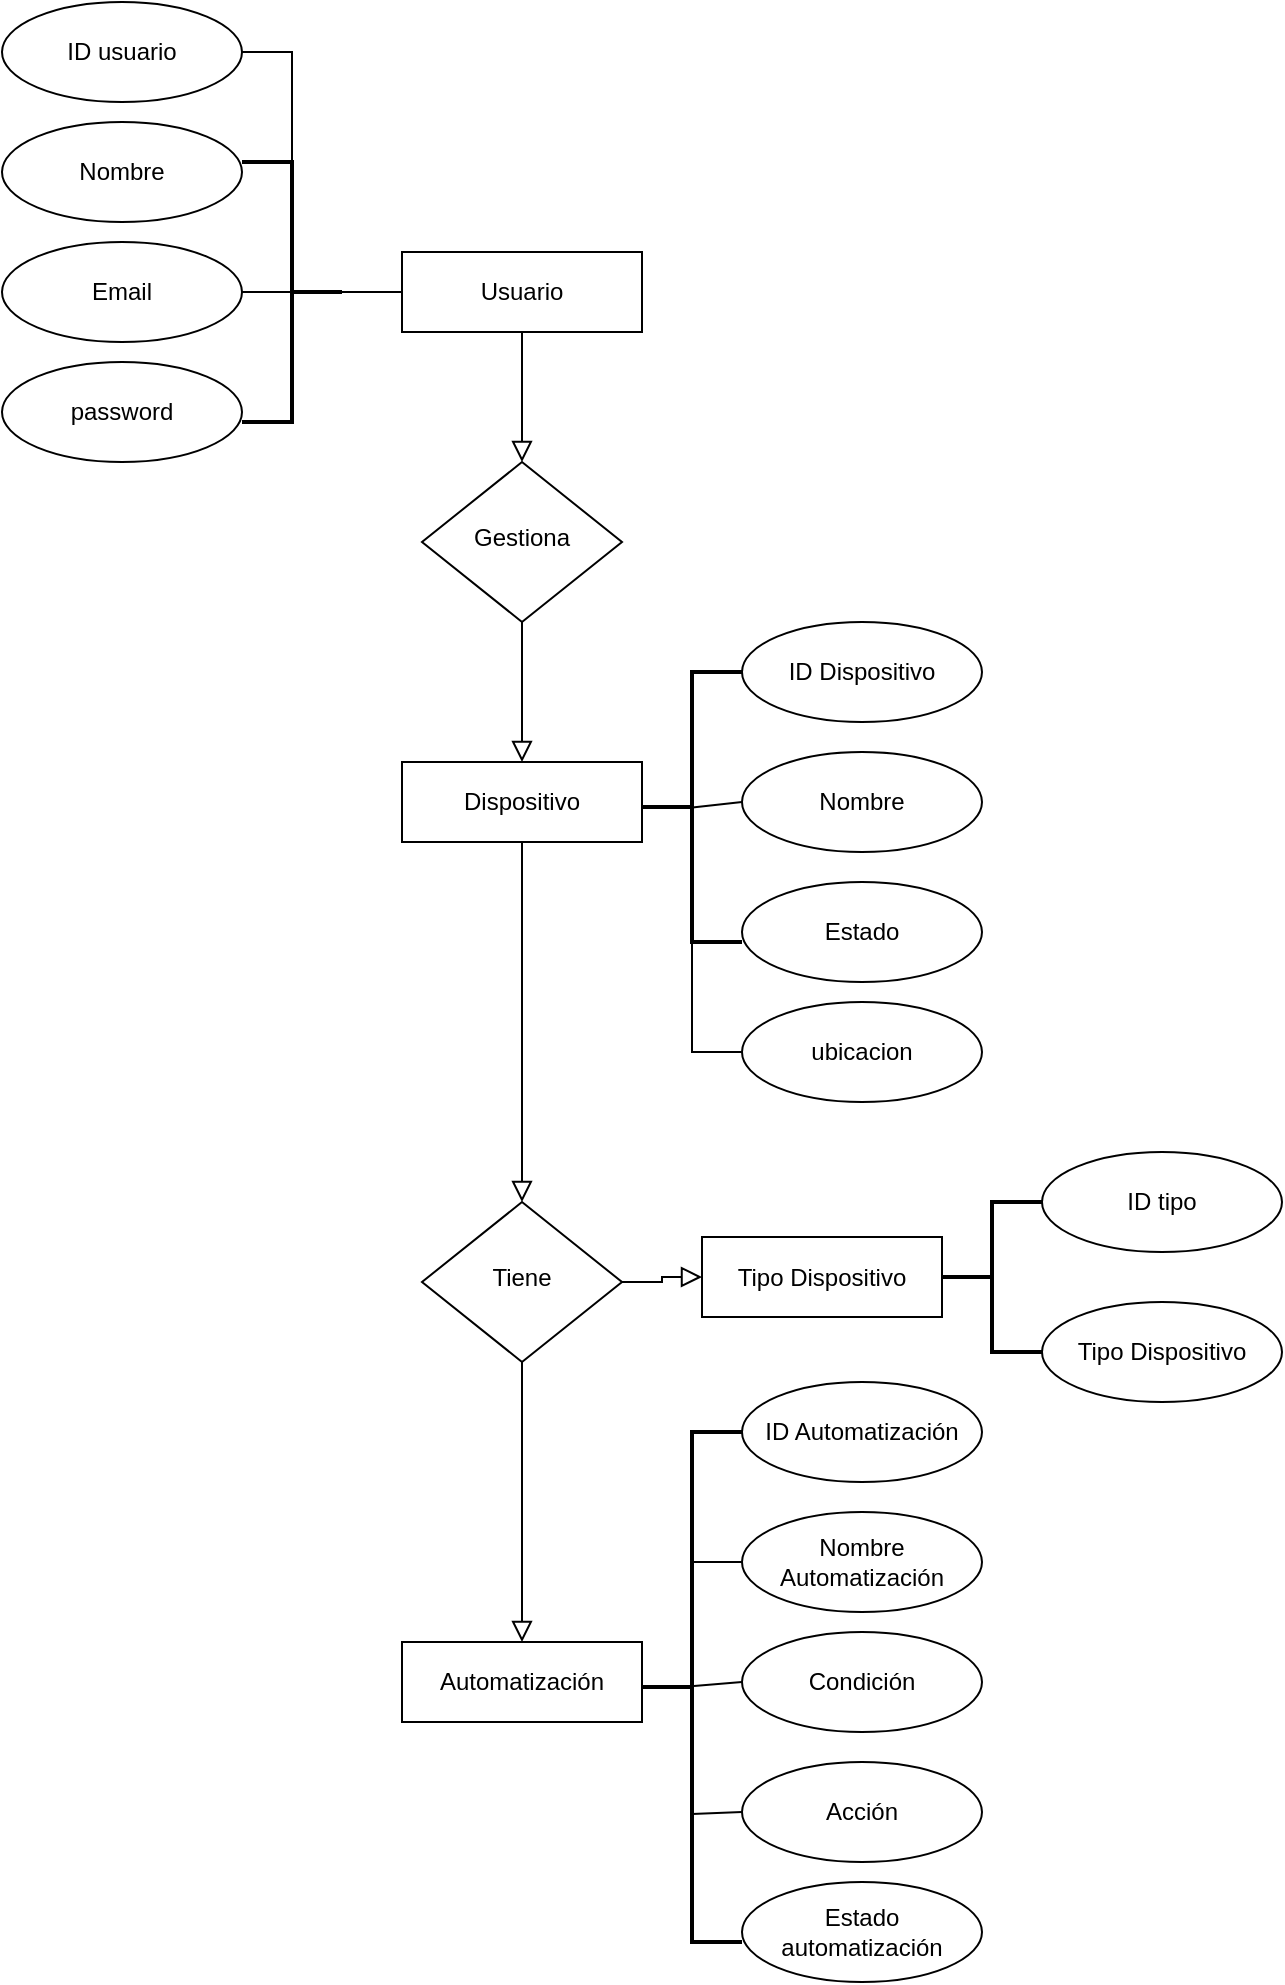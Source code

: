 <mxfile version="27.0.6">
  <diagram id="C5RBs43oDa-KdzZeNtuy" name="Page-1">
    <mxGraphModel grid="1" page="1" gridSize="10" guides="1" tooltips="1" connect="1" arrows="1" fold="1" pageScale="1" pageWidth="827" pageHeight="1169" math="0" shadow="0">
      <root>
        <mxCell id="WIyWlLk6GJQsqaUBKTNV-0" />
        <mxCell id="WIyWlLk6GJQsqaUBKTNV-1" parent="WIyWlLk6GJQsqaUBKTNV-0" />
        <mxCell id="WIyWlLk6GJQsqaUBKTNV-2" value="" style="rounded=0;html=1;jettySize=auto;orthogonalLoop=1;fontSize=11;endArrow=block;endFill=0;endSize=8;strokeWidth=1;shadow=0;labelBackgroundColor=none;edgeStyle=orthogonalEdgeStyle;" edge="1" parent="WIyWlLk6GJQsqaUBKTNV-1" source="WIyWlLk6GJQsqaUBKTNV-3" target="WIyWlLk6GJQsqaUBKTNV-6">
          <mxGeometry relative="1" as="geometry" />
        </mxCell>
        <mxCell id="WIyWlLk6GJQsqaUBKTNV-3" value="Usuario" style="rounded=0;whiteSpace=wrap;html=1;fontSize=12;glass=0;strokeWidth=1;shadow=0;" vertex="1" parent="WIyWlLk6GJQsqaUBKTNV-1">
          <mxGeometry x="300" y="135" width="120" height="40" as="geometry" />
        </mxCell>
        <mxCell id="WIyWlLk6GJQsqaUBKTNV-6" value="Gestiona" style="rhombus;whiteSpace=wrap;html=1;shadow=0;fontFamily=Helvetica;fontSize=12;align=center;strokeWidth=1;spacing=6;spacingTop=-4;" vertex="1" parent="WIyWlLk6GJQsqaUBKTNV-1">
          <mxGeometry x="310" y="240" width="100" height="80" as="geometry" />
        </mxCell>
        <mxCell id="nXeWpTA-ry07RU6upBo--3" value="Dispositivo" style="rounded=0;whiteSpace=wrap;html=1;fontSize=12;glass=0;strokeWidth=1;shadow=0;" vertex="1" parent="WIyWlLk6GJQsqaUBKTNV-1">
          <mxGeometry x="300" y="390" width="120" height="40" as="geometry" />
        </mxCell>
        <mxCell id="nXeWpTA-ry07RU6upBo--4" value="Nombre" style="ellipse;whiteSpace=wrap;html=1;" vertex="1" parent="WIyWlLk6GJQsqaUBKTNV-1">
          <mxGeometry x="100" y="70" width="120" height="50" as="geometry" />
        </mxCell>
        <mxCell id="nXeWpTA-ry07RU6upBo--5" value="Email" style="ellipse;whiteSpace=wrap;html=1;" vertex="1" parent="WIyWlLk6GJQsqaUBKTNV-1">
          <mxGeometry x="100" y="130" width="120" height="50" as="geometry" />
        </mxCell>
        <mxCell id="nXeWpTA-ry07RU6upBo--6" value="password" style="ellipse;whiteSpace=wrap;html=1;" vertex="1" parent="WIyWlLk6GJQsqaUBKTNV-1">
          <mxGeometry x="100" y="190" width="120" height="50" as="geometry" />
        </mxCell>
        <mxCell id="nXeWpTA-ry07RU6upBo--7" value="" style="endArrow=none;html=1;rounded=0;exitX=1;exitY=0.5;exitDx=0;exitDy=0;entryX=0;entryY=0.5;entryDx=0;entryDy=0;" edge="1" parent="WIyWlLk6GJQsqaUBKTNV-1" source="nXeWpTA-ry07RU6upBo--5" target="WIyWlLk6GJQsqaUBKTNV-3">
          <mxGeometry width="50" height="50" relative="1" as="geometry">
            <mxPoint x="520" y="390" as="sourcePoint" />
            <mxPoint x="570" y="340" as="targetPoint" />
          </mxGeometry>
        </mxCell>
        <mxCell id="nXeWpTA-ry07RU6upBo--9" value="" style="strokeWidth=2;html=1;shape=mxgraph.flowchart.annotation_2;align=left;labelPosition=right;pointerEvents=1;direction=west;" vertex="1" parent="WIyWlLk6GJQsqaUBKTNV-1">
          <mxGeometry x="220" y="90" width="50" height="130" as="geometry" />
        </mxCell>
        <mxCell id="nXeWpTA-ry07RU6upBo--12" value="" style="rounded=0;html=1;jettySize=auto;orthogonalLoop=1;fontSize=11;endArrow=block;endFill=0;endSize=8;strokeWidth=1;shadow=0;labelBackgroundColor=none;edgeStyle=orthogonalEdgeStyle;exitX=0.5;exitY=1;exitDx=0;exitDy=0;entryX=0.5;entryY=0;entryDx=0;entryDy=0;" edge="1" parent="WIyWlLk6GJQsqaUBKTNV-1" source="WIyWlLk6GJQsqaUBKTNV-6" target="nXeWpTA-ry07RU6upBo--3">
          <mxGeometry relative="1" as="geometry">
            <mxPoint x="440" y="220" as="sourcePoint" />
            <mxPoint x="360" y="380" as="targetPoint" />
            <Array as="points" />
          </mxGeometry>
        </mxCell>
        <mxCell id="nXeWpTA-ry07RU6upBo--14" value="ID Dispositivo" style="ellipse;whiteSpace=wrap;html=1;" vertex="1" parent="WIyWlLk6GJQsqaUBKTNV-1">
          <mxGeometry x="470" y="320" width="120" height="50" as="geometry" />
        </mxCell>
        <mxCell id="nXeWpTA-ry07RU6upBo--15" value="Nombre" style="ellipse;whiteSpace=wrap;html=1;" vertex="1" parent="WIyWlLk6GJQsqaUBKTNV-1">
          <mxGeometry x="470" y="385" width="120" height="50" as="geometry" />
        </mxCell>
        <mxCell id="nXeWpTA-ry07RU6upBo--16" value="Estado" style="ellipse;whiteSpace=wrap;html=1;" vertex="1" parent="WIyWlLk6GJQsqaUBKTNV-1">
          <mxGeometry x="470" y="450" width="120" height="50" as="geometry" />
        </mxCell>
        <mxCell id="nXeWpTA-ry07RU6upBo--17" value="" style="strokeWidth=2;html=1;shape=mxgraph.flowchart.annotation_2;align=left;labelPosition=right;pointerEvents=1;direction=east;" vertex="1" parent="WIyWlLk6GJQsqaUBKTNV-1">
          <mxGeometry x="420" y="345" width="50" height="135" as="geometry" />
        </mxCell>
        <mxCell id="nXeWpTA-ry07RU6upBo--18" value="" style="endArrow=none;html=1;rounded=0;exitX=0.504;exitY=0.502;exitDx=0;exitDy=0;exitPerimeter=0;entryX=0;entryY=0.5;entryDx=0;entryDy=0;" edge="1" parent="WIyWlLk6GJQsqaUBKTNV-1" source="nXeWpTA-ry07RU6upBo--17" target="nXeWpTA-ry07RU6upBo--15">
          <mxGeometry width="50" height="50" relative="1" as="geometry">
            <mxPoint x="520" y="390" as="sourcePoint" />
            <mxPoint x="570" y="340" as="targetPoint" />
          </mxGeometry>
        </mxCell>
        <mxCell id="nXeWpTA-ry07RU6upBo--19" value="Tiene" style="rhombus;whiteSpace=wrap;html=1;shadow=0;fontFamily=Helvetica;fontSize=12;align=center;strokeWidth=1;spacing=6;spacingTop=-4;" vertex="1" parent="WIyWlLk6GJQsqaUBKTNV-1">
          <mxGeometry x="310" y="610" width="100" height="80" as="geometry" />
        </mxCell>
        <mxCell id="nXeWpTA-ry07RU6upBo--20" value="Tipo Dispositivo" style="rounded=0;whiteSpace=wrap;html=1;fontSize=12;glass=0;strokeWidth=1;shadow=0;" vertex="1" parent="WIyWlLk6GJQsqaUBKTNV-1">
          <mxGeometry x="450" y="627.5" width="120" height="40" as="geometry" />
        </mxCell>
        <mxCell id="nXeWpTA-ry07RU6upBo--21" value="ID tipo" style="ellipse;whiteSpace=wrap;html=1;" vertex="1" parent="WIyWlLk6GJQsqaUBKTNV-1">
          <mxGeometry x="620" y="585" width="120" height="50" as="geometry" />
        </mxCell>
        <mxCell id="nXeWpTA-ry07RU6upBo--22" value="Tipo Dispositivo" style="ellipse;whiteSpace=wrap;html=1;" vertex="1" parent="WIyWlLk6GJQsqaUBKTNV-1">
          <mxGeometry x="620" y="660" width="120" height="50" as="geometry" />
        </mxCell>
        <mxCell id="nXeWpTA-ry07RU6upBo--23" value="" style="strokeWidth=2;html=1;shape=mxgraph.flowchart.annotation_2;align=left;labelPosition=right;pointerEvents=1;direction=east;" vertex="1" parent="WIyWlLk6GJQsqaUBKTNV-1">
          <mxGeometry x="570" y="610" width="50" height="75" as="geometry" />
        </mxCell>
        <mxCell id="nXeWpTA-ry07RU6upBo--24" value="" style="rounded=0;html=1;jettySize=auto;orthogonalLoop=1;fontSize=11;endArrow=block;endFill=0;endSize=8;strokeWidth=1;shadow=0;labelBackgroundColor=none;edgeStyle=orthogonalEdgeStyle;exitX=0.5;exitY=1;exitDx=0;exitDy=0;entryX=0.5;entryY=0;entryDx=0;entryDy=0;" edge="1" parent="WIyWlLk6GJQsqaUBKTNV-1" source="nXeWpTA-ry07RU6upBo--3" target="nXeWpTA-ry07RU6upBo--19">
          <mxGeometry relative="1" as="geometry">
            <mxPoint x="190" y="450" as="sourcePoint" />
            <mxPoint x="360" y="520" as="targetPoint" />
            <Array as="points" />
          </mxGeometry>
        </mxCell>
        <mxCell id="nXeWpTA-ry07RU6upBo--26" value="" style="rounded=0;html=1;jettySize=auto;orthogonalLoop=1;fontSize=11;endArrow=block;endFill=0;endSize=8;strokeWidth=1;shadow=0;labelBackgroundColor=none;edgeStyle=orthogonalEdgeStyle;exitX=1;exitY=0.5;exitDx=0;exitDy=0;entryX=0;entryY=0.5;entryDx=0;entryDy=0;" edge="1" parent="WIyWlLk6GJQsqaUBKTNV-1" source="nXeWpTA-ry07RU6upBo--19" target="nXeWpTA-ry07RU6upBo--20">
          <mxGeometry relative="1" as="geometry">
            <mxPoint x="180" y="440" as="sourcePoint" />
            <mxPoint x="180" y="510" as="targetPoint" />
            <Array as="points" />
          </mxGeometry>
        </mxCell>
        <mxCell id="nXeWpTA-ry07RU6upBo--27" value="Automatización" style="rounded=0;whiteSpace=wrap;html=1;fontSize=12;glass=0;strokeWidth=1;shadow=0;" vertex="1" parent="WIyWlLk6GJQsqaUBKTNV-1">
          <mxGeometry x="300" y="830" width="120" height="40" as="geometry" />
        </mxCell>
        <mxCell id="nXeWpTA-ry07RU6upBo--28" value="ID Automatización" style="ellipse;whiteSpace=wrap;html=1;" vertex="1" parent="WIyWlLk6GJQsqaUBKTNV-1">
          <mxGeometry x="470" y="700" width="120" height="50" as="geometry" />
        </mxCell>
        <mxCell id="nXeWpTA-ry07RU6upBo--29" value="Nombre Automatización" style="ellipse;whiteSpace=wrap;html=1;" vertex="1" parent="WIyWlLk6GJQsqaUBKTNV-1">
          <mxGeometry x="470" y="765" width="120" height="50" as="geometry" />
        </mxCell>
        <mxCell id="nXeWpTA-ry07RU6upBo--30" value="Condición" style="ellipse;whiteSpace=wrap;html=1;" vertex="1" parent="WIyWlLk6GJQsqaUBKTNV-1">
          <mxGeometry x="470" y="825" width="120" height="50" as="geometry" />
        </mxCell>
        <mxCell id="nXeWpTA-ry07RU6upBo--31" value="Acción" style="ellipse;whiteSpace=wrap;html=1;" vertex="1" parent="WIyWlLk6GJQsqaUBKTNV-1">
          <mxGeometry x="470" y="890" width="120" height="50" as="geometry" />
        </mxCell>
        <mxCell id="nXeWpTA-ry07RU6upBo--32" value="Estado automatización" style="ellipse;whiteSpace=wrap;html=1;" vertex="1" parent="WIyWlLk6GJQsqaUBKTNV-1">
          <mxGeometry x="470" y="950" width="120" height="50" as="geometry" />
        </mxCell>
        <mxCell id="nXeWpTA-ry07RU6upBo--33" value="" style="rounded=0;html=1;jettySize=auto;orthogonalLoop=1;fontSize=11;endArrow=block;endFill=0;endSize=8;strokeWidth=1;shadow=0;labelBackgroundColor=none;edgeStyle=orthogonalEdgeStyle;entryX=0.5;entryY=0;entryDx=0;entryDy=0;exitX=0.5;exitY=1;exitDx=0;exitDy=0;" edge="1" parent="WIyWlLk6GJQsqaUBKTNV-1" source="nXeWpTA-ry07RU6upBo--19" target="nXeWpTA-ry07RU6upBo--27">
          <mxGeometry relative="1" as="geometry">
            <mxPoint x="190" y="680" as="sourcePoint" />
            <mxPoint x="360" y="680" as="targetPoint" />
            <Array as="points" />
          </mxGeometry>
        </mxCell>
        <mxCell id="nXeWpTA-ry07RU6upBo--34" value="" style="strokeWidth=2;html=1;shape=mxgraph.flowchart.annotation_2;align=left;labelPosition=right;pointerEvents=1;direction=east;" vertex="1" parent="WIyWlLk6GJQsqaUBKTNV-1">
          <mxGeometry x="420" y="725" width="50" height="255" as="geometry" />
        </mxCell>
        <mxCell id="nXeWpTA-ry07RU6upBo--35" value="" style="endArrow=none;html=1;rounded=0;exitX=0.52;exitY=0.255;exitDx=0;exitDy=0;exitPerimeter=0;entryX=0;entryY=0.5;entryDx=0;entryDy=0;" edge="1" parent="WIyWlLk6GJQsqaUBKTNV-1" source="nXeWpTA-ry07RU6upBo--34" target="nXeWpTA-ry07RU6upBo--29">
          <mxGeometry width="50" height="50" relative="1" as="geometry">
            <mxPoint x="470" y="760" as="sourcePoint" />
            <mxPoint x="520" y="710" as="targetPoint" />
          </mxGeometry>
        </mxCell>
        <mxCell id="nXeWpTA-ry07RU6upBo--36" value="" style="endArrow=none;html=1;rounded=0;exitX=0.52;exitY=0.498;exitDx=0;exitDy=0;exitPerimeter=0;entryX=0;entryY=0.5;entryDx=0;entryDy=0;" edge="1" parent="WIyWlLk6GJQsqaUBKTNV-1" source="nXeWpTA-ry07RU6upBo--34" target="nXeWpTA-ry07RU6upBo--30">
          <mxGeometry width="50" height="50" relative="1" as="geometry">
            <mxPoint x="700" y="810" as="sourcePoint" />
            <mxPoint x="724" y="810" as="targetPoint" />
          </mxGeometry>
        </mxCell>
        <mxCell id="nXeWpTA-ry07RU6upBo--37" value="" style="endArrow=none;html=1;rounded=0;exitX=0.5;exitY=0.749;exitDx=0;exitDy=0;exitPerimeter=0;entryX=0;entryY=0.5;entryDx=0;entryDy=0;" edge="1" parent="WIyWlLk6GJQsqaUBKTNV-1" source="nXeWpTA-ry07RU6upBo--34" target="nXeWpTA-ry07RU6upBo--31">
          <mxGeometry width="50" height="50" relative="1" as="geometry">
            <mxPoint x="660" y="870" as="sourcePoint" />
            <mxPoint x="684" y="870" as="targetPoint" />
          </mxGeometry>
        </mxCell>
        <mxCell id="nXeWpTA-ry07RU6upBo--38" value="ubicacion" style="ellipse;whiteSpace=wrap;html=1;" vertex="1" parent="WIyWlLk6GJQsqaUBKTNV-1">
          <mxGeometry x="470" y="510" width="120" height="50" as="geometry" />
        </mxCell>
        <mxCell id="nXeWpTA-ry07RU6upBo--39" value="" style="endArrow=none;html=1;rounded=0;entryX=0;entryY=0.5;entryDx=0;entryDy=0;exitX=0.5;exitY=1;exitDx=0;exitDy=0;exitPerimeter=0;" edge="1" parent="WIyWlLk6GJQsqaUBKTNV-1" source="nXeWpTA-ry07RU6upBo--17" target="nXeWpTA-ry07RU6upBo--38">
          <mxGeometry width="50" height="50" relative="1" as="geometry">
            <mxPoint x="450" y="490" as="sourcePoint" />
            <mxPoint x="520" y="620" as="targetPoint" />
            <Array as="points">
              <mxPoint x="445" y="535" />
            </Array>
          </mxGeometry>
        </mxCell>
        <mxCell id="nXeWpTA-ry07RU6upBo--40" value="ID usuario" style="ellipse;whiteSpace=wrap;html=1;" vertex="1" parent="WIyWlLk6GJQsqaUBKTNV-1">
          <mxGeometry x="100" y="10" width="120" height="50" as="geometry" />
        </mxCell>
        <mxCell id="nXeWpTA-ry07RU6upBo--41" value="" style="endArrow=none;html=1;rounded=0;exitX=1;exitY=0.5;exitDx=0;exitDy=0;entryX=0.5;entryY=1;entryDx=0;entryDy=0;entryPerimeter=0;" edge="1" parent="WIyWlLk6GJQsqaUBKTNV-1" source="nXeWpTA-ry07RU6upBo--40" target="nXeWpTA-ry07RU6upBo--9">
          <mxGeometry width="50" height="50" relative="1" as="geometry">
            <mxPoint x="470" y="370" as="sourcePoint" />
            <mxPoint x="310" y="32" as="targetPoint" />
            <Array as="points">
              <mxPoint x="245" y="35" />
            </Array>
          </mxGeometry>
        </mxCell>
      </root>
    </mxGraphModel>
  </diagram>
</mxfile>
